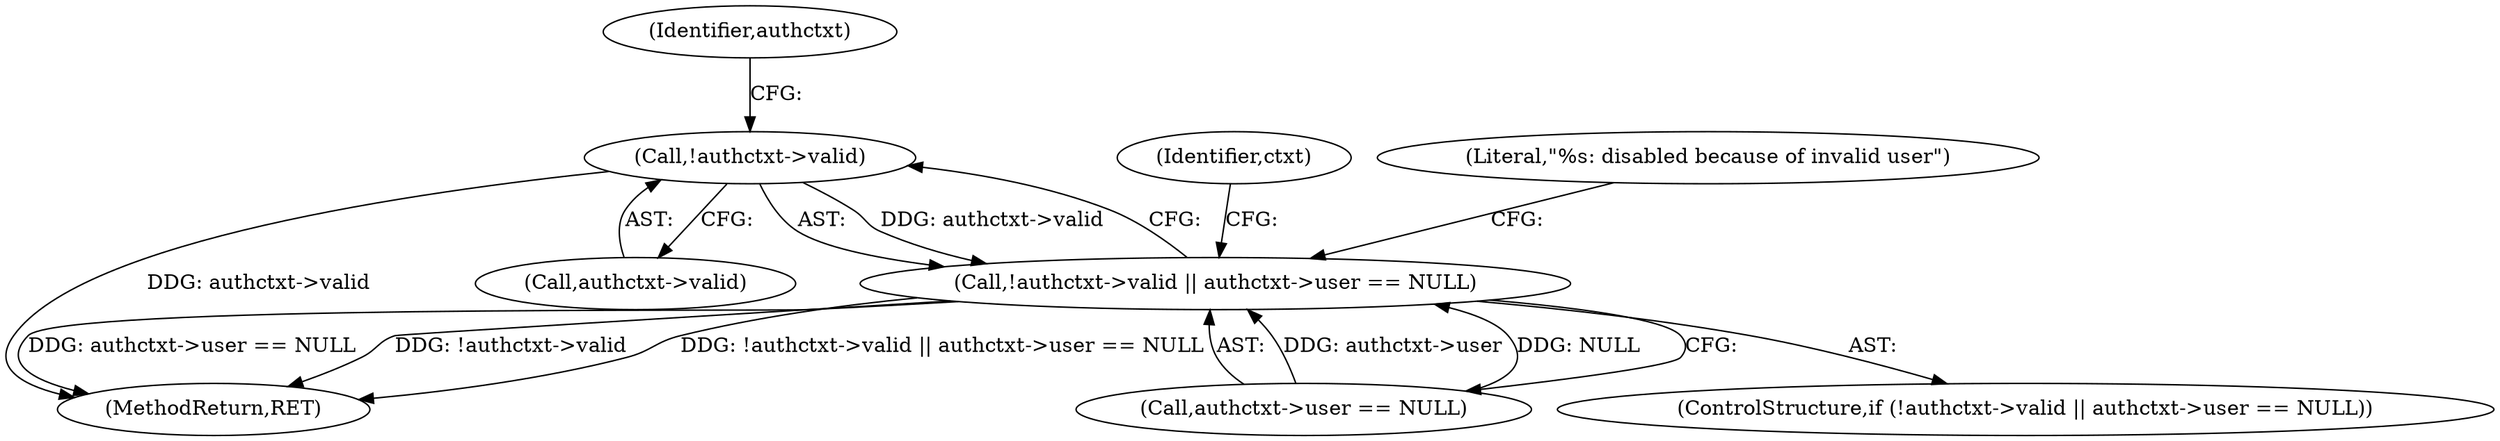 digraph "0_src_779974d35b4859c07bc3cb8a12c74b43b0a7d1e0@pointer" {
"1000239" [label="(Call,!authctxt->valid)"];
"1000238" [label="(Call,!authctxt->valid || authctxt->user == NULL)"];
"1000240" [label="(Call,authctxt->valid)"];
"1000237" [label="(ControlStructure,if (!authctxt->valid || authctxt->user == NULL))"];
"1000336" [label="(MethodReturn,RET)"];
"1000243" [label="(Call,authctxt->user == NULL)"];
"1000261" [label="(Identifier,ctxt)"];
"1000239" [label="(Call,!authctxt->valid)"];
"1000250" [label="(Literal,\"%s: disabled because of invalid user\")"];
"1000238" [label="(Call,!authctxt->valid || authctxt->user == NULL)"];
"1000245" [label="(Identifier,authctxt)"];
"1000239" -> "1000238"  [label="AST: "];
"1000239" -> "1000240"  [label="CFG: "];
"1000240" -> "1000239"  [label="AST: "];
"1000245" -> "1000239"  [label="CFG: "];
"1000238" -> "1000239"  [label="CFG: "];
"1000239" -> "1000336"  [label="DDG: authctxt->valid"];
"1000239" -> "1000238"  [label="DDG: authctxt->valid"];
"1000238" -> "1000237"  [label="AST: "];
"1000238" -> "1000243"  [label="CFG: "];
"1000243" -> "1000238"  [label="AST: "];
"1000250" -> "1000238"  [label="CFG: "];
"1000261" -> "1000238"  [label="CFG: "];
"1000238" -> "1000336"  [label="DDG: !authctxt->valid"];
"1000238" -> "1000336"  [label="DDG: !authctxt->valid || authctxt->user == NULL"];
"1000238" -> "1000336"  [label="DDG: authctxt->user == NULL"];
"1000243" -> "1000238"  [label="DDG: authctxt->user"];
"1000243" -> "1000238"  [label="DDG: NULL"];
}
